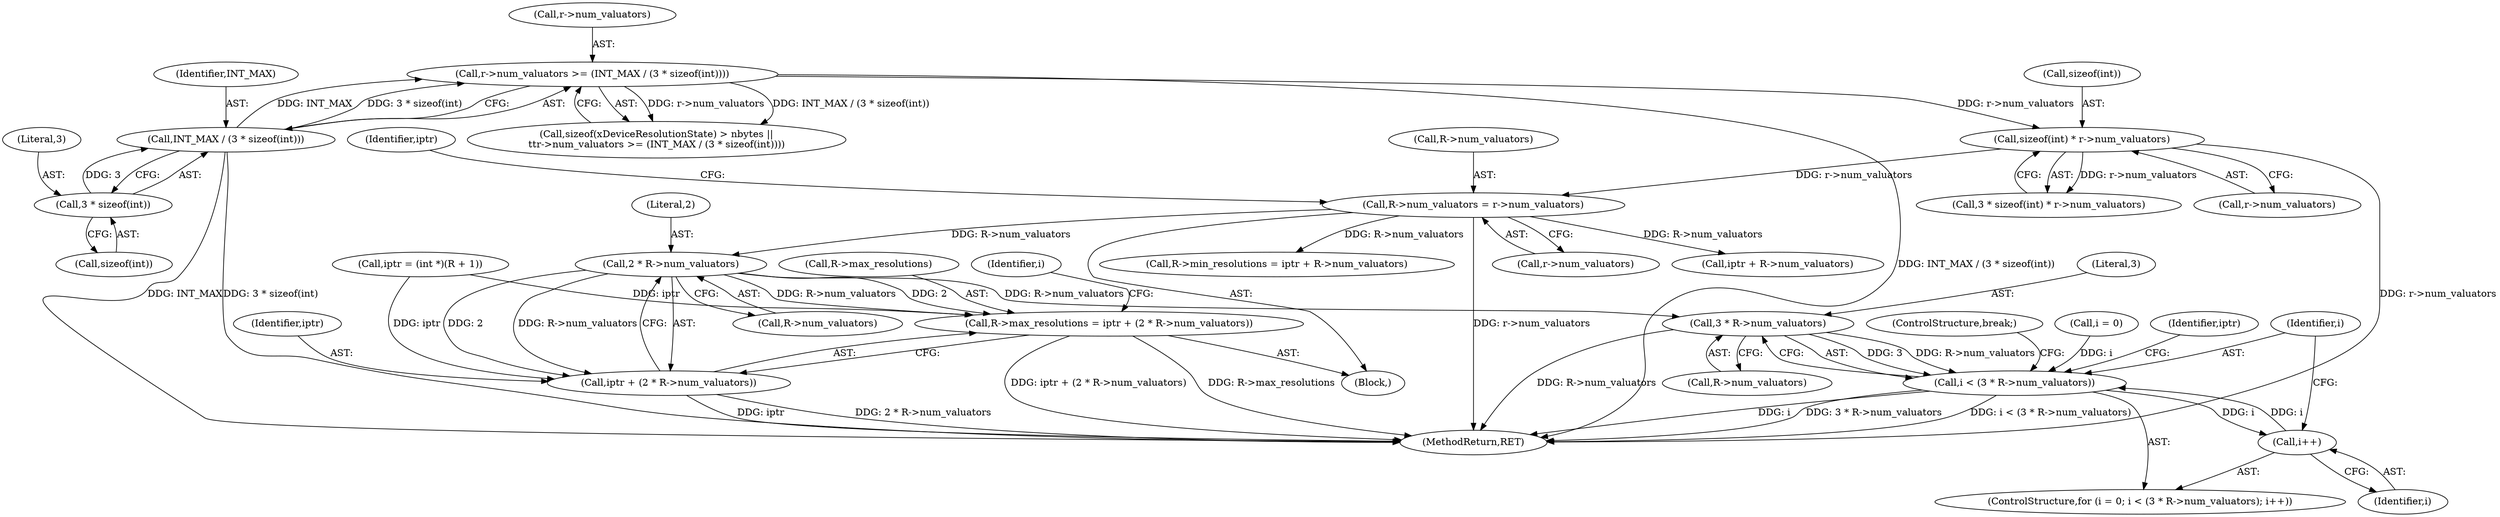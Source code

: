 digraph "0_libXi_19a9cd607de73947fcfb104682f203ffe4e1f4e5_0@pointer" {
"1000428" [label="(Call,2 * R->num_valuators)"];
"1000387" [label="(Call,R->num_valuators = r->num_valuators)"];
"1000275" [label="(Call,sizeof(int) * r->num_valuators)"];
"1000260" [label="(Call,r->num_valuators >= (INT_MAX / (3 * sizeof(int))))"];
"1000264" [label="(Call,INT_MAX / (3 * sizeof(int)))"];
"1000266" [label="(Call,3 * sizeof(int))"];
"1000422" [label="(Call,R->max_resolutions = iptr + (2 * R->num_valuators))"];
"1000426" [label="(Call,iptr + (2 * R->num_valuators))"];
"1000439" [label="(Call,3 * R->num_valuators)"];
"1000437" [label="(Call,i < (3 * R->num_valuators))"];
"1000444" [label="(Call,i++)"];
"1000423" [label="(Call,R->max_resolutions)"];
"1000268" [label="(Call,sizeof(int))"];
"1000430" [label="(Call,R->num_valuators)"];
"1000273" [label="(Call,3 * sizeof(int) * r->num_valuators)"];
"1000261" [label="(Call,r->num_valuators)"];
"1000422" [label="(Call,R->max_resolutions = iptr + (2 * R->num_valuators))"];
"1000265" [label="(Identifier,INT_MAX)"];
"1000433" [label="(ControlStructure,for (i = 0; i < (3 * R->num_valuators); i++))"];
"1000413" [label="(Call,R->min_resolutions = iptr + R->num_valuators)"];
"1000679" [label="(MethodReturn,RET)"];
"1000360" [label="(Block,)"];
"1000395" [label="(Identifier,iptr)"];
"1000266" [label="(Call,3 * sizeof(int))"];
"1000394" [label="(Call,iptr = (int *)(R + 1))"];
"1000435" [label="(Identifier,i)"];
"1000437" [label="(Call,i < (3 * R->num_valuators))"];
"1000444" [label="(Call,i++)"];
"1000275" [label="(Call,sizeof(int) * r->num_valuators)"];
"1000445" [label="(Identifier,i)"];
"1000264" [label="(Call,INT_MAX / (3 * sizeof(int)))"];
"1000439" [label="(Call,3 * R->num_valuators)"];
"1000391" [label="(Call,r->num_valuators)"];
"1000440" [label="(Literal,3)"];
"1000417" [label="(Call,iptr + R->num_valuators)"];
"1000426" [label="(Call,iptr + (2 * R->num_valuators))"];
"1000427" [label="(Identifier,iptr)"];
"1000278" [label="(Call,r->num_valuators)"];
"1000260" [label="(Call,r->num_valuators >= (INT_MAX / (3 * sizeof(int))))"];
"1000429" [label="(Literal,2)"];
"1000428" [label="(Call,2 * R->num_valuators)"];
"1000453" [label="(ControlStructure,break;)"];
"1000438" [label="(Identifier,i)"];
"1000276" [label="(Call,sizeof(int))"];
"1000434" [label="(Call,i = 0)"];
"1000267" [label="(Literal,3)"];
"1000449" [label="(Identifier,iptr)"];
"1000387" [label="(Call,R->num_valuators = r->num_valuators)"];
"1000441" [label="(Call,R->num_valuators)"];
"1000388" [label="(Call,R->num_valuators)"];
"1000255" [label="(Call,sizeof(xDeviceResolutionState) > nbytes ||\n\t\tr->num_valuators >= (INT_MAX / (3 * sizeof(int))))"];
"1000428" -> "1000426"  [label="AST: "];
"1000428" -> "1000430"  [label="CFG: "];
"1000429" -> "1000428"  [label="AST: "];
"1000430" -> "1000428"  [label="AST: "];
"1000426" -> "1000428"  [label="CFG: "];
"1000428" -> "1000422"  [label="DDG: 2"];
"1000428" -> "1000422"  [label="DDG: R->num_valuators"];
"1000428" -> "1000426"  [label="DDG: 2"];
"1000428" -> "1000426"  [label="DDG: R->num_valuators"];
"1000387" -> "1000428"  [label="DDG: R->num_valuators"];
"1000428" -> "1000439"  [label="DDG: R->num_valuators"];
"1000387" -> "1000360"  [label="AST: "];
"1000387" -> "1000391"  [label="CFG: "];
"1000388" -> "1000387"  [label="AST: "];
"1000391" -> "1000387"  [label="AST: "];
"1000395" -> "1000387"  [label="CFG: "];
"1000387" -> "1000679"  [label="DDG: r->num_valuators"];
"1000275" -> "1000387"  [label="DDG: r->num_valuators"];
"1000387" -> "1000413"  [label="DDG: R->num_valuators"];
"1000387" -> "1000417"  [label="DDG: R->num_valuators"];
"1000275" -> "1000273"  [label="AST: "];
"1000275" -> "1000278"  [label="CFG: "];
"1000276" -> "1000275"  [label="AST: "];
"1000278" -> "1000275"  [label="AST: "];
"1000273" -> "1000275"  [label="CFG: "];
"1000275" -> "1000679"  [label="DDG: r->num_valuators"];
"1000275" -> "1000273"  [label="DDG: r->num_valuators"];
"1000260" -> "1000275"  [label="DDG: r->num_valuators"];
"1000260" -> "1000255"  [label="AST: "];
"1000260" -> "1000264"  [label="CFG: "];
"1000261" -> "1000260"  [label="AST: "];
"1000264" -> "1000260"  [label="AST: "];
"1000255" -> "1000260"  [label="CFG: "];
"1000260" -> "1000679"  [label="DDG: INT_MAX / (3 * sizeof(int))"];
"1000260" -> "1000255"  [label="DDG: r->num_valuators"];
"1000260" -> "1000255"  [label="DDG: INT_MAX / (3 * sizeof(int))"];
"1000264" -> "1000260"  [label="DDG: INT_MAX"];
"1000264" -> "1000260"  [label="DDG: 3 * sizeof(int)"];
"1000264" -> "1000266"  [label="CFG: "];
"1000265" -> "1000264"  [label="AST: "];
"1000266" -> "1000264"  [label="AST: "];
"1000264" -> "1000679"  [label="DDG: INT_MAX"];
"1000264" -> "1000679"  [label="DDG: 3 * sizeof(int)"];
"1000266" -> "1000264"  [label="DDG: 3"];
"1000266" -> "1000268"  [label="CFG: "];
"1000267" -> "1000266"  [label="AST: "];
"1000268" -> "1000266"  [label="AST: "];
"1000422" -> "1000360"  [label="AST: "];
"1000422" -> "1000426"  [label="CFG: "];
"1000423" -> "1000422"  [label="AST: "];
"1000426" -> "1000422"  [label="AST: "];
"1000435" -> "1000422"  [label="CFG: "];
"1000422" -> "1000679"  [label="DDG: iptr + (2 * R->num_valuators)"];
"1000422" -> "1000679"  [label="DDG: R->max_resolutions"];
"1000394" -> "1000422"  [label="DDG: iptr"];
"1000427" -> "1000426"  [label="AST: "];
"1000426" -> "1000679"  [label="DDG: 2 * R->num_valuators"];
"1000426" -> "1000679"  [label="DDG: iptr"];
"1000394" -> "1000426"  [label="DDG: iptr"];
"1000439" -> "1000437"  [label="AST: "];
"1000439" -> "1000441"  [label="CFG: "];
"1000440" -> "1000439"  [label="AST: "];
"1000441" -> "1000439"  [label="AST: "];
"1000437" -> "1000439"  [label="CFG: "];
"1000439" -> "1000679"  [label="DDG: R->num_valuators"];
"1000439" -> "1000437"  [label="DDG: 3"];
"1000439" -> "1000437"  [label="DDG: R->num_valuators"];
"1000437" -> "1000433"  [label="AST: "];
"1000438" -> "1000437"  [label="AST: "];
"1000449" -> "1000437"  [label="CFG: "];
"1000453" -> "1000437"  [label="CFG: "];
"1000437" -> "1000679"  [label="DDG: i < (3 * R->num_valuators)"];
"1000437" -> "1000679"  [label="DDG: i"];
"1000437" -> "1000679"  [label="DDG: 3 * R->num_valuators"];
"1000444" -> "1000437"  [label="DDG: i"];
"1000434" -> "1000437"  [label="DDG: i"];
"1000437" -> "1000444"  [label="DDG: i"];
"1000444" -> "1000433"  [label="AST: "];
"1000444" -> "1000445"  [label="CFG: "];
"1000445" -> "1000444"  [label="AST: "];
"1000438" -> "1000444"  [label="CFG: "];
}
